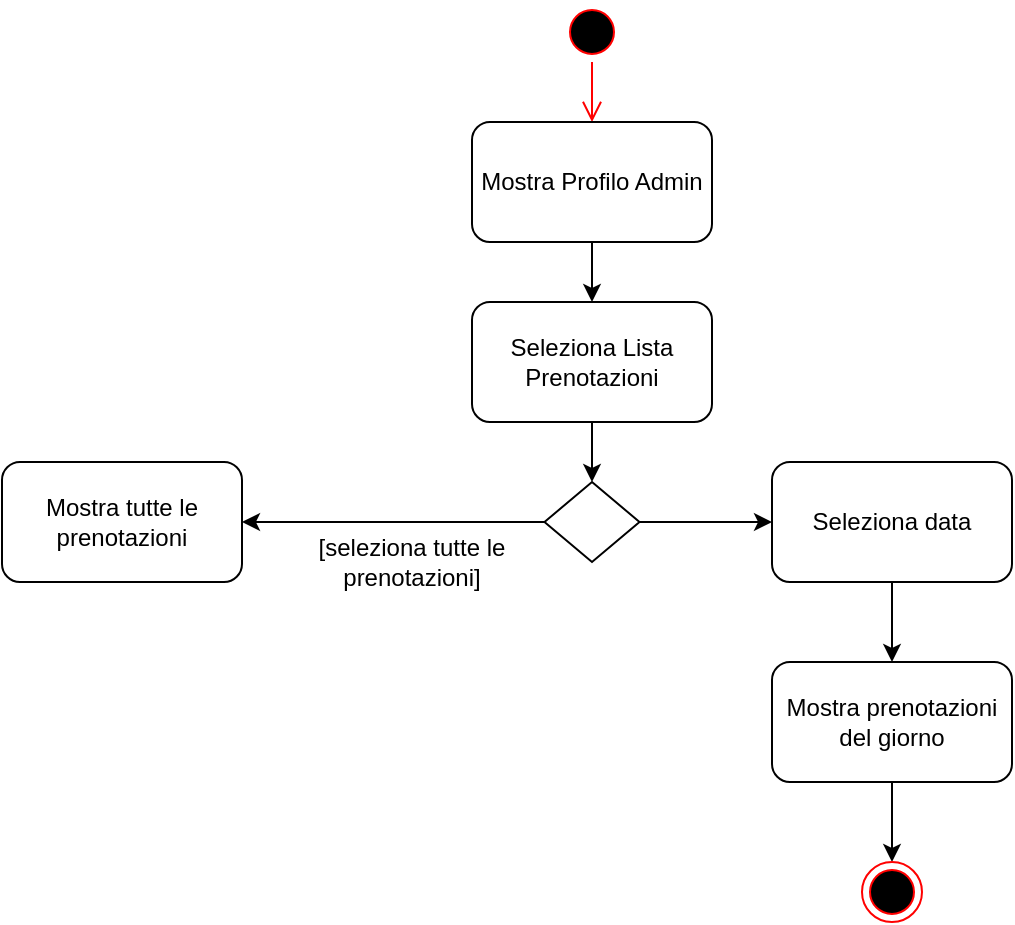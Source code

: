 <mxfile version="14.8.3" type="device"><diagram name="Page-1" id="e7e014a7-5840-1c2e-5031-d8a46d1fe8dd"><mxGraphModel dx="868" dy="425" grid="1" gridSize="10" guides="1" tooltips="1" connect="1" arrows="1" fold="1" page="1" pageScale="1" pageWidth="1169" pageHeight="826" background="none" math="0" shadow="0"><root><mxCell id="0"/><mxCell id="1" parent="0"/><mxCell id="GpcG71qcdi2qMFvXQlY--41" value="" style="ellipse;html=1;shape=startState;fillColor=#000000;strokeColor=#ff0000;" vertex="1" parent="1"><mxGeometry x="420" y="350" width="30" height="30" as="geometry"/></mxCell><mxCell id="GpcG71qcdi2qMFvXQlY--42" value="" style="edgeStyle=orthogonalEdgeStyle;html=1;verticalAlign=bottom;endArrow=open;endSize=8;strokeColor=#ff0000;" edge="1" source="GpcG71qcdi2qMFvXQlY--41" parent="1"><mxGeometry relative="1" as="geometry"><mxPoint x="435" y="410" as="targetPoint"/></mxGeometry></mxCell><mxCell id="GpcG71qcdi2qMFvXQlY--45" value="" style="edgeStyle=orthogonalEdgeStyle;rounded=0;orthogonalLoop=1;jettySize=auto;html=1;" edge="1" parent="1" source="GpcG71qcdi2qMFvXQlY--43" target="GpcG71qcdi2qMFvXQlY--44"><mxGeometry relative="1" as="geometry"/></mxCell><mxCell id="GpcG71qcdi2qMFvXQlY--43" value="Mostra Profilo Admin" style="rounded=1;whiteSpace=wrap;html=1;" vertex="1" parent="1"><mxGeometry x="375" y="410" width="120" height="60" as="geometry"/></mxCell><mxCell id="GpcG71qcdi2qMFvXQlY--47" value="" style="edgeStyle=orthogonalEdgeStyle;rounded=0;orthogonalLoop=1;jettySize=auto;html=1;entryX=0.5;entryY=0;entryDx=0;entryDy=0;" edge="1" parent="1" source="GpcG71qcdi2qMFvXQlY--44" target="GpcG71qcdi2qMFvXQlY--48"><mxGeometry relative="1" as="geometry"><mxPoint x="435" y="580" as="targetPoint"/></mxGeometry></mxCell><mxCell id="GpcG71qcdi2qMFvXQlY--44" value="Seleziona Lista Prenotazioni" style="rounded=1;whiteSpace=wrap;html=1;" vertex="1" parent="1"><mxGeometry x="375" y="500" width="120" height="60" as="geometry"/></mxCell><mxCell id="GpcG71qcdi2qMFvXQlY--50" value="" style="edgeStyle=orthogonalEdgeStyle;rounded=0;orthogonalLoop=1;jettySize=auto;html=1;entryX=1;entryY=0.5;entryDx=0;entryDy=0;" edge="1" parent="1" source="GpcG71qcdi2qMFvXQlY--48" target="GpcG71qcdi2qMFvXQlY--51"><mxGeometry relative="1" as="geometry"><mxPoint x="370" y="610" as="targetPoint"/></mxGeometry></mxCell><mxCell id="GpcG71qcdi2qMFvXQlY--54" value="" style="edgeStyle=orthogonalEdgeStyle;rounded=0;orthogonalLoop=1;jettySize=auto;html=1;entryX=0;entryY=0.5;entryDx=0;entryDy=0;" edge="1" parent="1" source="GpcG71qcdi2qMFvXQlY--48" target="GpcG71qcdi2qMFvXQlY--55"><mxGeometry relative="1" as="geometry"><mxPoint x="502.5" y="610" as="targetPoint"/></mxGeometry></mxCell><mxCell id="GpcG71qcdi2qMFvXQlY--48" value="" style="rhombus;whiteSpace=wrap;html=1;" vertex="1" parent="1"><mxGeometry x="411.25" y="590" width="47.5" height="40" as="geometry"/></mxCell><mxCell id="GpcG71qcdi2qMFvXQlY--51" value="Mostra tutte le prenotazioni" style="rounded=1;whiteSpace=wrap;html=1;" vertex="1" parent="1"><mxGeometry x="140" y="580" width="120" height="60" as="geometry"/></mxCell><mxCell id="GpcG71qcdi2qMFvXQlY--52" value="[seleziona tutte le prenotazioni]" style="text;html=1;strokeColor=none;fillColor=none;align=center;verticalAlign=middle;whiteSpace=wrap;rounded=0;" vertex="1" parent="1"><mxGeometry x="290" y="620" width="110" height="20" as="geometry"/></mxCell><mxCell id="GpcG71qcdi2qMFvXQlY--57" value="" style="edgeStyle=orthogonalEdgeStyle;rounded=0;orthogonalLoop=1;jettySize=auto;html=1;" edge="1" parent="1" source="GpcG71qcdi2qMFvXQlY--55" target="GpcG71qcdi2qMFvXQlY--56"><mxGeometry relative="1" as="geometry"/></mxCell><mxCell id="GpcG71qcdi2qMFvXQlY--55" value="Seleziona data" style="rounded=1;whiteSpace=wrap;html=1;" vertex="1" parent="1"><mxGeometry x="525" y="580" width="120" height="60" as="geometry"/></mxCell><mxCell id="GpcG71qcdi2qMFvXQlY--59" value="" style="edgeStyle=orthogonalEdgeStyle;rounded=0;orthogonalLoop=1;jettySize=auto;html=1;" edge="1" parent="1" source="GpcG71qcdi2qMFvXQlY--56"><mxGeometry relative="1" as="geometry"><mxPoint x="585" y="780" as="targetPoint"/></mxGeometry></mxCell><mxCell id="GpcG71qcdi2qMFvXQlY--56" value="Mostra prenotazioni del giorno" style="rounded=1;whiteSpace=wrap;html=1;" vertex="1" parent="1"><mxGeometry x="525" y="680" width="120" height="60" as="geometry"/></mxCell><mxCell id="GpcG71qcdi2qMFvXQlY--60" value="" style="ellipse;html=1;shape=endState;fillColor=#000000;strokeColor=#ff0000;" vertex="1" parent="1"><mxGeometry x="570" y="780" width="30" height="30" as="geometry"/></mxCell></root></mxGraphModel></diagram></mxfile>